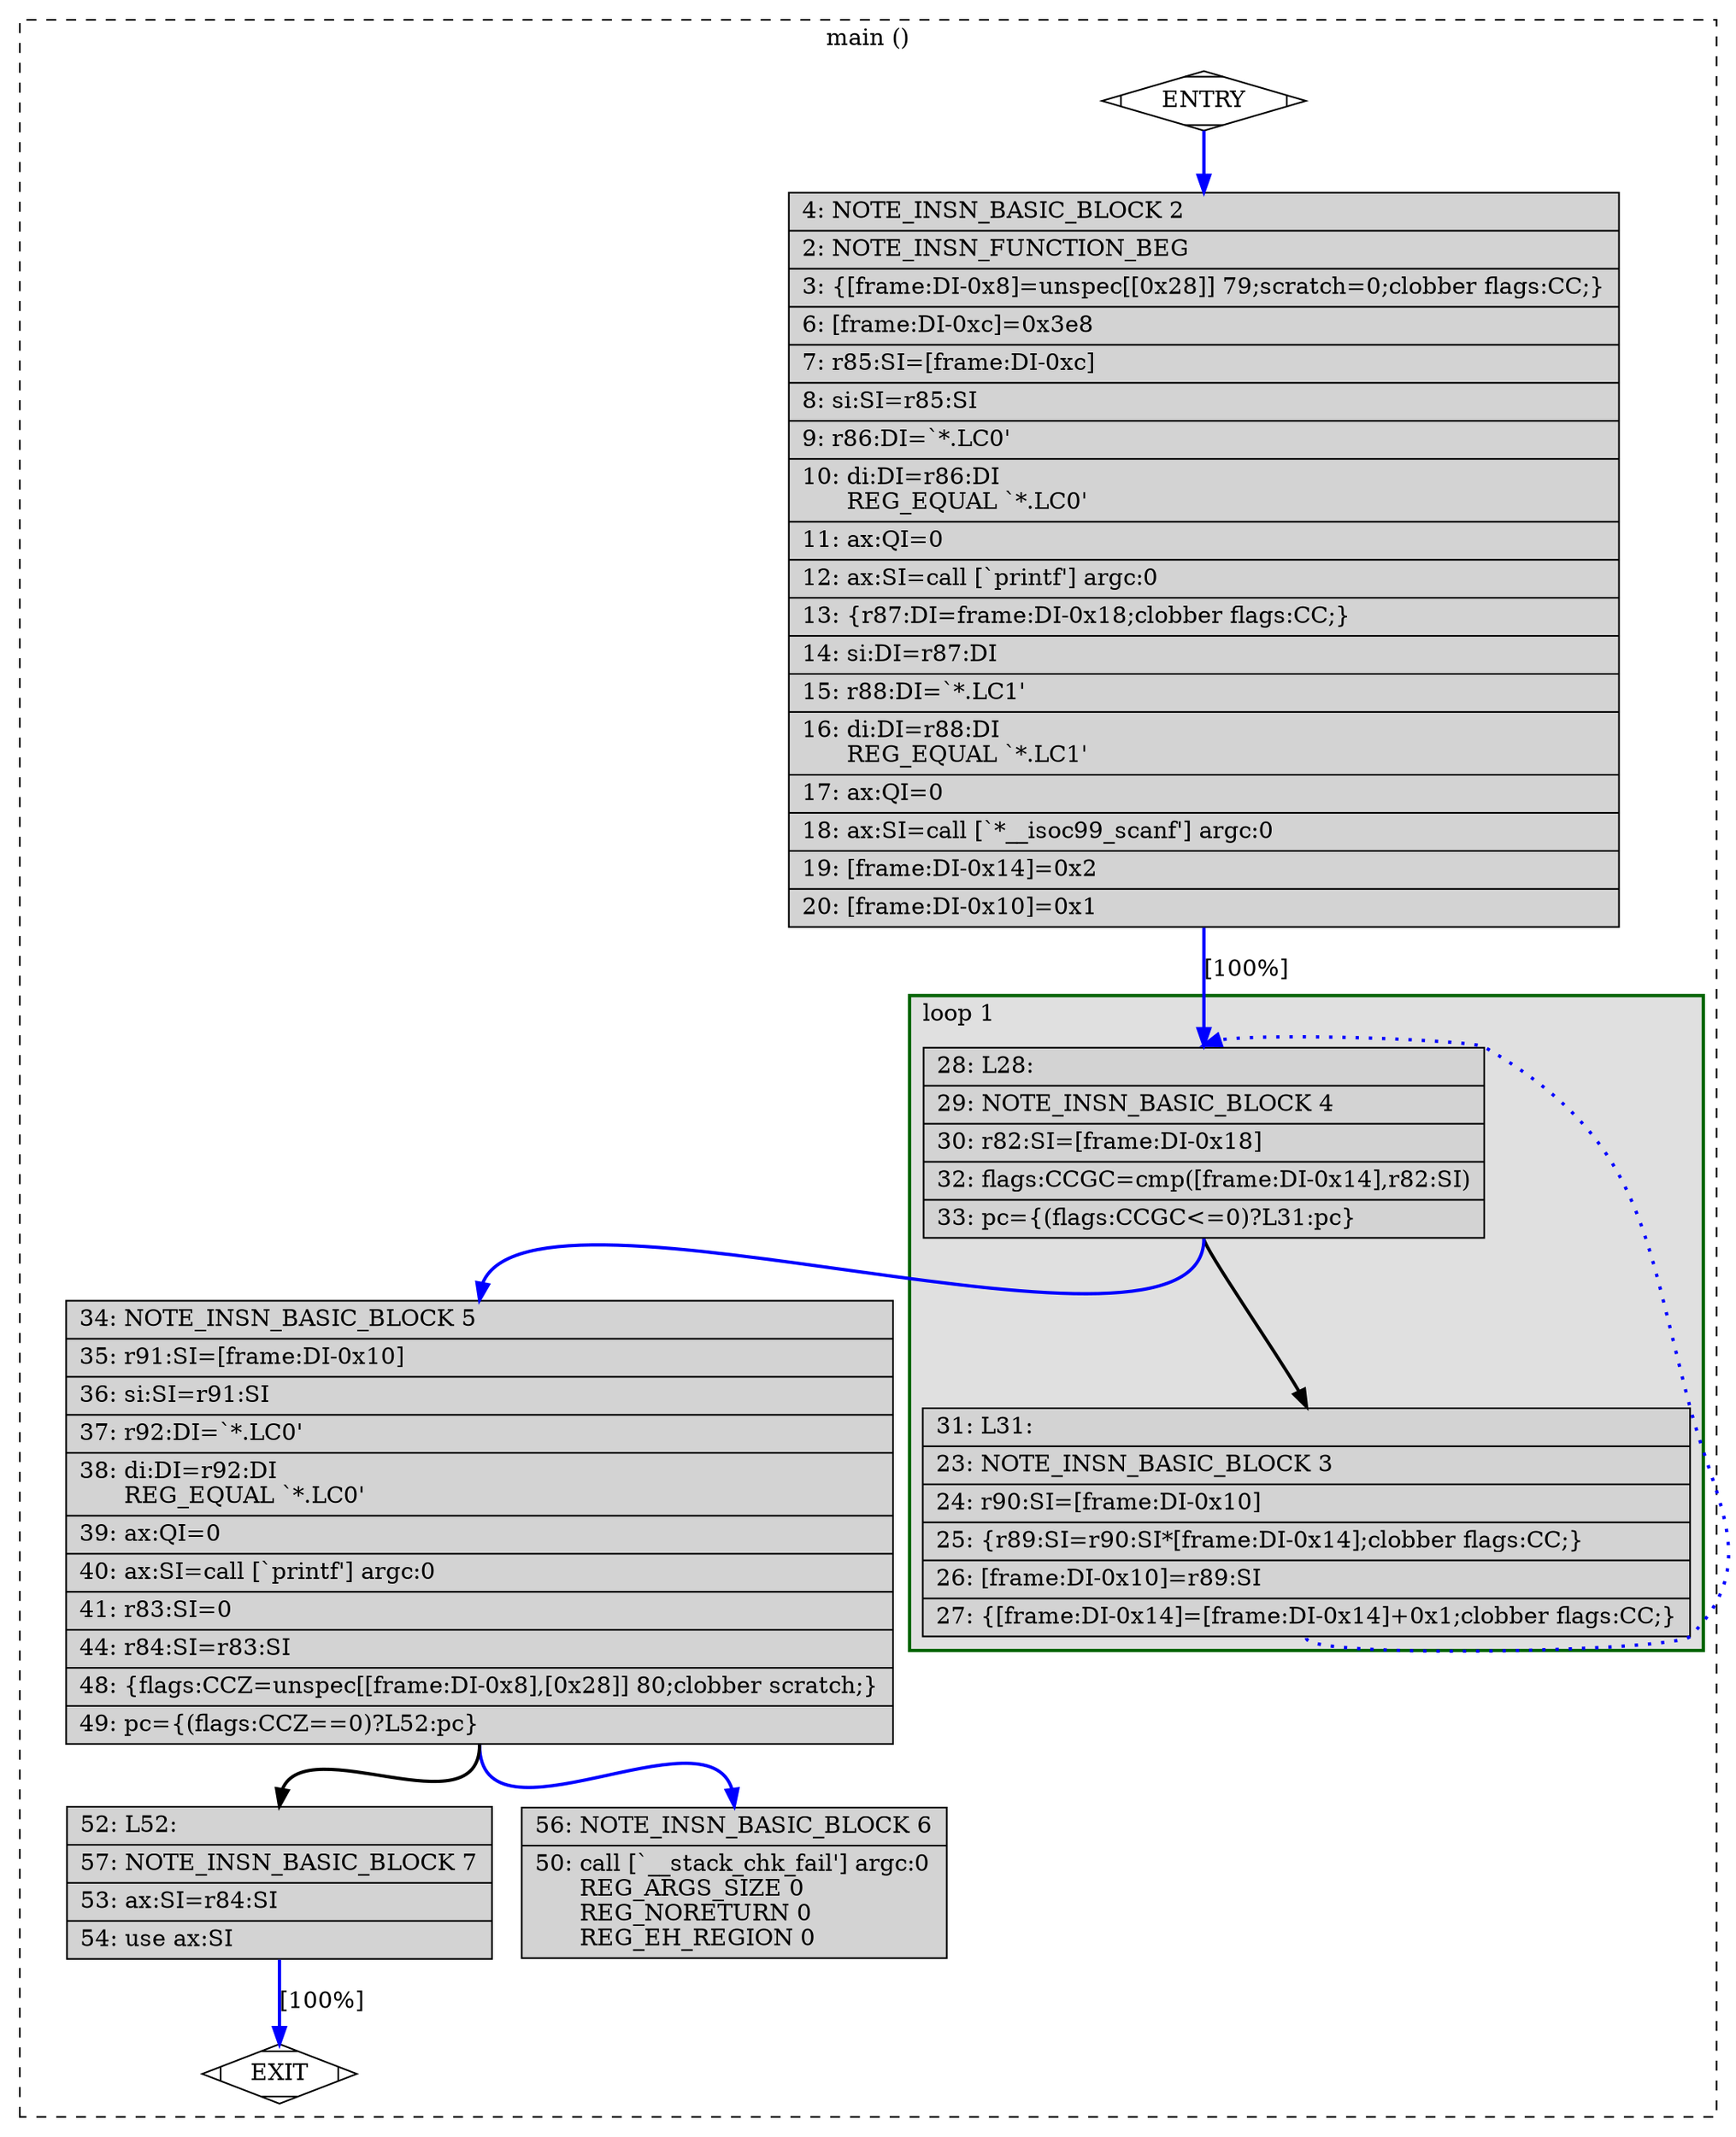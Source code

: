 digraph "a-factorial.c.248r.jump" {
overlap=false;
subgraph "cluster_main" {
	style="dashed";
	color="black";
	label="main ()";
	subgraph cluster_0_1 {
	style="filled";
	color="darkgreen";
	fillcolor="grey88";
	label="loop 1";
	labeljust=l;
	penwidth=2;
	fn_0_basic_block_4 [shape=record,style=filled,fillcolor=lightgrey,label="{\ \ \ 28:\ L28:\l\
|\ \ \ 29:\ NOTE_INSN_BASIC_BLOCK\ 4\l\
|\ \ \ 30:\ r82:SI=[frame:DI-0x18]\l\
|\ \ \ 32:\ flags:CCGC=cmp([frame:DI-0x14],r82:SI)\l\
|\ \ \ 33:\ pc=\{(flags:CCGC\<=0)?L31:pc\}\l\
}"];

	fn_0_basic_block_3 [shape=record,style=filled,fillcolor=lightgrey,label="{\ \ \ 31:\ L31:\l\
|\ \ \ 23:\ NOTE_INSN_BASIC_BLOCK\ 3\l\
|\ \ \ 24:\ r90:SI=[frame:DI-0x10]\l\
|\ \ \ 25:\ \{r89:SI=r90:SI*[frame:DI-0x14];clobber\ flags:CC;\}\l\
|\ \ \ 26:\ [frame:DI-0x10]=r89:SI\l\
|\ \ \ 27:\ \{[frame:DI-0x14]=[frame:DI-0x14]+0x1;clobber\ flags:CC;\}\l\
}"];

	}
	fn_0_basic_block_0 [shape=Mdiamond,style=filled,fillcolor=white,label="ENTRY"];

	fn_0_basic_block_1 [shape=Mdiamond,style=filled,fillcolor=white,label="EXIT"];

	fn_0_basic_block_2 [shape=record,style=filled,fillcolor=lightgrey,label="{\ \ \ \ 4:\ NOTE_INSN_BASIC_BLOCK\ 2\l\
|\ \ \ \ 2:\ NOTE_INSN_FUNCTION_BEG\l\
|\ \ \ \ 3:\ \{[frame:DI-0x8]=unspec[[0x28]]\ 79;scratch=0;clobber\ flags:CC;\}\l\
|\ \ \ \ 6:\ [frame:DI-0xc]=0x3e8\l\
|\ \ \ \ 7:\ r85:SI=[frame:DI-0xc]\l\
|\ \ \ \ 8:\ si:SI=r85:SI\l\
|\ \ \ \ 9:\ r86:DI=`*.LC0'\l\
|\ \ \ 10:\ di:DI=r86:DI\l\
\ \ \ \ \ \ REG_EQUAL\ `*.LC0'\l\
|\ \ \ 11:\ ax:QI=0\l\
|\ \ \ 12:\ ax:SI=call\ [`printf']\ argc:0\l\
|\ \ \ 13:\ \{r87:DI=frame:DI-0x18;clobber\ flags:CC;\}\l\
|\ \ \ 14:\ si:DI=r87:DI\l\
|\ \ \ 15:\ r88:DI=`*.LC1'\l\
|\ \ \ 16:\ di:DI=r88:DI\l\
\ \ \ \ \ \ REG_EQUAL\ `*.LC1'\l\
|\ \ \ 17:\ ax:QI=0\l\
|\ \ \ 18:\ ax:SI=call\ [`*__isoc99_scanf']\ argc:0\l\
|\ \ \ 19:\ [frame:DI-0x14]=0x2\l\
|\ \ \ 20:\ [frame:DI-0x10]=0x1\l\
}"];

	fn_0_basic_block_5 [shape=record,style=filled,fillcolor=lightgrey,label="{\ \ \ 34:\ NOTE_INSN_BASIC_BLOCK\ 5\l\
|\ \ \ 35:\ r91:SI=[frame:DI-0x10]\l\
|\ \ \ 36:\ si:SI=r91:SI\l\
|\ \ \ 37:\ r92:DI=`*.LC0'\l\
|\ \ \ 38:\ di:DI=r92:DI\l\
\ \ \ \ \ \ REG_EQUAL\ `*.LC0'\l\
|\ \ \ 39:\ ax:QI=0\l\
|\ \ \ 40:\ ax:SI=call\ [`printf']\ argc:0\l\
|\ \ \ 41:\ r83:SI=0\l\
|\ \ \ 44:\ r84:SI=r83:SI\l\
|\ \ \ 48:\ \{flags:CCZ=unspec[[frame:DI-0x8],[0x28]]\ 80;clobber\ scratch;\}\l\
|\ \ \ 49:\ pc=\{(flags:CCZ==0)?L52:pc\}\l\
}"];

	fn_0_basic_block_6 [shape=record,style=filled,fillcolor=lightgrey,label="{\ \ \ 56:\ NOTE_INSN_BASIC_BLOCK\ 6\l\
|\ \ \ 50:\ call\ [`__stack_chk_fail']\ argc:0\l\
\ \ \ \ \ \ REG_ARGS_SIZE\ 0\l\
\ \ \ \ \ \ REG_NORETURN\ 0\l\
\ \ \ \ \ \ REG_EH_REGION\ 0\l\
}"];

	fn_0_basic_block_7 [shape=record,style=filled,fillcolor=lightgrey,label="{\ \ \ 52:\ L52:\l\
|\ \ \ 57:\ NOTE_INSN_BASIC_BLOCK\ 7\l\
|\ \ \ 53:\ ax:SI=r84:SI\l\
|\ \ \ 54:\ use\ ax:SI\l\
}"];

	fn_0_basic_block_0:s -> fn_0_basic_block_2:n [style="solid,bold",color=blue,weight=100,constraint=true];
	fn_0_basic_block_2:s -> fn_0_basic_block_4:n [style="solid,bold",color=blue,weight=100,constraint=true,label="[100%]"];
	fn_0_basic_block_3:s -> fn_0_basic_block_4:n [style="dotted,bold",color=blue,weight=10,constraint=false];
	fn_0_basic_block_4:s -> fn_0_basic_block_3:n [style="solid,bold",color=black,weight=10,constraint=true];
	fn_0_basic_block_4:s -> fn_0_basic_block_5:n [style="solid,bold",color=blue,weight=100,constraint=true];
	fn_0_basic_block_5:s -> fn_0_basic_block_7:n [style="solid,bold",color=black,weight=10,constraint=true];
	fn_0_basic_block_5:s -> fn_0_basic_block_6:n [style="solid,bold",color=blue,weight=100,constraint=true];
	fn_0_basic_block_7:s -> fn_0_basic_block_1:n [style="solid,bold",color=blue,weight=100,constraint=true,label="[100%]"];
	fn_0_basic_block_0:s -> fn_0_basic_block_1:n [style="invis",constraint=true];
}
}
